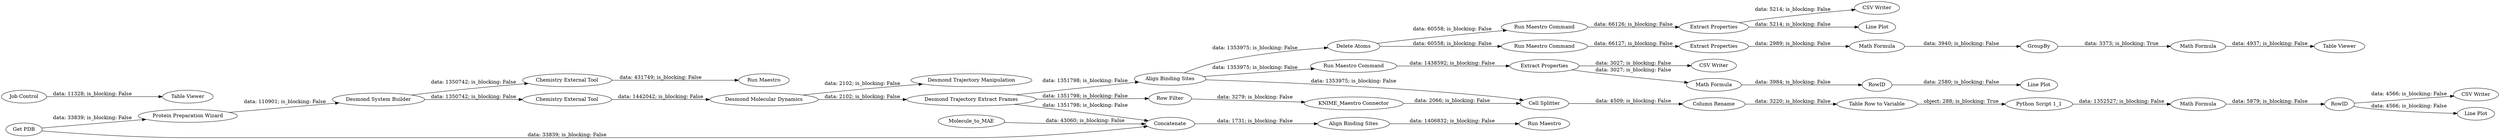 digraph {
	"-5210497472251038480_8385" [label="Table Row to Variable"]
	"-255481361114636821_8421" [label="Job Control"]
	"-255481361114636821_8409" [label="Delete Atoms"]
	"-255481361114636821_8420" [label="Chemistry External Tool"]
	"-255481361114636821_8394" [label="Row Filter"]
	"-255481361114636821_8402" [label="Desmond Trajectory Extract Frames"]
	"2956969587878360630_245" [label=Concatenate]
	"-255481361114636821_8398" [label="Line Plot"]
	"-255481361114636821_8418" [label="Table Viewer"]
	"-255481361114636821_8415" [label="Chemistry External Tool"]
	"-255481361114636821_8426" [label="Desmond Molecular Dynamics"]
	"-255481361114636821_8408" [label="Extract Properties"]
	"-255481361114636821_8407" [label="Run Maestro Command"]
	"-255481361114636821_8399" [label="Line Plot"]
	"-255481361114636821_94" [label="Protein Preparation Wizard"]
	"-255481361114636821_8422" [label="CSV Writer"]
	"-255481361114636821_8417" [label="Math Formula"]
	"-255481361114636821_8392" [label="KNIME_Maestro Connector"]
	"-255481361114636821_8397" [label="Math Formula"]
	"-255481361114636821_8412" [label=RowID]
	"-255481361114636821_8406" [label="Run Maestro Command"]
	"-255481361114636821_8403" [label="Line Plot"]
	"2956969587878360630_173" [label="Align Binding Sites"]
	"-255481361114636821_8416" [label="Math Formula"]
	"-255481361114636821_8404" [label="Extract Properties"]
	"-255481361114636821_8405" [label="Align Binding Sites"]
	"-255481361114636821_8413" [label="Desmond Trajectory Manipulation"]
	"-5210497472251038480_8382" [label="Python Script 1_1"]
	"-255481361114636821_247" [label="Run Maestro"]
	"-5210497472251038480_8386" [label="Column Rename"]
	"-5210497472251038480_8412" [label=RowID]
	"-255481361114636821_8401" [label=GroupBy]
	"-255481361114636821_8411" [label="Run Maestro Command"]
	"-255481361114636821_92" [label="Get PDB"]
	"-255481361114636821_8424" [label="CSV Writer"]
	"-255481361114636821_8414" [label="Run Maestro"]
	"-255481361114636821_8393" [label="Extract Properties"]
	"-255481361114636821_8400" [label="Table Viewer"]
	"2956969587878360630_248" [label=Molecule_to_MAE]
	"-5210497472251038480_8416" [label="Math Formula"]
	"-255481361114636821_8423" [label="CSV Writer"]
	"-255481361114636821_8390" [label="Desmond System Builder"]
	"-5210497472251038480_8417" [label="Cell Splitter"]
	"-255481361114636821_8390" -> "-255481361114636821_8415" [label="data: 1350742; is_blocking: False"]
	"-255481361114636821_8404" -> "-255481361114636821_8423" [label="data: 5214; is_blocking: False"]
	"-5210497472251038480_8386" -> "-5210497472251038480_8385" [label="data: 3220; is_blocking: False"]
	"-255481361114636821_8392" -> "-5210497472251038480_8417" [label="data: 2066; is_blocking: False"]
	"-255481361114636821_8390" -> "-255481361114636821_8420" [label="data: 1350742; is_blocking: False"]
	"-255481361114636821_8415" -> "-255481361114636821_8426" [label="data: 1442042; is_blocking: False"]
	"-5210497472251038480_8412" -> "-255481361114636821_8422" [label="data: 4566; is_blocking: False"]
	"-255481361114636821_8401" -> "-255481361114636821_8397" [label="data: 3373; is_blocking: True"]
	"-5210497472251038480_8385" -> "-5210497472251038480_8382" [label="object: 288; is_blocking: True"]
	"-255481361114636821_8394" -> "-255481361114636821_8392" [label="data: 3279; is_blocking: False"]
	"-255481361114636821_8405" -> "-5210497472251038480_8417" [label="data: 1353975; is_blocking: False"]
	"-255481361114636821_8420" -> "-255481361114636821_8414" [label="data: 431749; is_blocking: False"]
	"-255481361114636821_8406" -> "-255481361114636821_8393" [label="data: 66127; is_blocking: False"]
	"-255481361114636821_8409" -> "-255481361114636821_8407" [label="data: 60558; is_blocking: False"]
	"-255481361114636821_92" -> "2956969587878360630_245" [label="data: 33839; is_blocking: False"]
	"-5210497472251038480_8416" -> "-5210497472251038480_8412" [label="data: 5879; is_blocking: False"]
	"-255481361114636821_8393" -> "-255481361114636821_8417" [label="data: 2989; is_blocking: False"]
	"-255481361114636821_8402" -> "2956969587878360630_245" [label="data: 1351798; is_blocking: False"]
	"-255481361114636821_8408" -> "-255481361114636821_8416" [label="data: 3027; is_blocking: False"]
	"-255481361114636821_8402" -> "-255481361114636821_8405" [label="data: 1351798; is_blocking: False"]
	"2956969587878360630_245" -> "2956969587878360630_173" [label="data: 1731; is_blocking: False"]
	"-255481361114636821_92" -> "-255481361114636821_94" [label="data: 33839; is_blocking: False"]
	"-255481361114636821_8405" -> "-255481361114636821_8411" [label="data: 1353975; is_blocking: False"]
	"-255481361114636821_8402" -> "-255481361114636821_8394" [label="data: 1351798; is_blocking: False"]
	"-255481361114636821_8411" -> "-255481361114636821_8408" [label="data: 1438592; is_blocking: False"]
	"-255481361114636821_8407" -> "-255481361114636821_8404" [label="data: 66126; is_blocking: False"]
	"-255481361114636821_94" -> "-255481361114636821_8390" [label="data: 110901; is_blocking: False"]
	"-5210497472251038480_8382" -> "-5210497472251038480_8416" [label="data: 1352527; is_blocking: False"]
	"-255481361114636821_8417" -> "-255481361114636821_8401" [label="data: 3940; is_blocking: False"]
	"-255481361114636821_8416" -> "-255481361114636821_8412" [label="data: 3984; is_blocking: False"]
	"-255481361114636821_8408" -> "-255481361114636821_8424" [label="data: 3027; is_blocking: False"]
	"-255481361114636821_8426" -> "-255481361114636821_8413" [label="data: 2102; is_blocking: False"]
	"-255481361114636821_8405" -> "-255481361114636821_8409" [label="data: 1353975; is_blocking: False"]
	"-255481361114636821_8409" -> "-255481361114636821_8406" [label="data: 60558; is_blocking: False"]
	"-255481361114636821_8397" -> "-255481361114636821_8400" [label="data: 4937; is_blocking: False"]
	"-5210497472251038480_8417" -> "-5210497472251038480_8386" [label="data: 4509; is_blocking: False"]
	"-5210497472251038480_8412" -> "-255481361114636821_8403" [label="data: 4566; is_blocking: False"]
	"-255481361114636821_8412" -> "-255481361114636821_8399" [label="data: 2580; is_blocking: False"]
	"2956969587878360630_248" -> "2956969587878360630_245" [label="data: 43060; is_blocking: False"]
	"-255481361114636821_8426" -> "-255481361114636821_8402" [label="data: 2102; is_blocking: False"]
	"-255481361114636821_8421" -> "-255481361114636821_8418" [label="data: 11328; is_blocking: False"]
	"-255481361114636821_8404" -> "-255481361114636821_8398" [label="data: 5214; is_blocking: False"]
	"2956969587878360630_173" -> "-255481361114636821_247" [label="data: 1406832; is_blocking: False"]
	rankdir=LR
}
